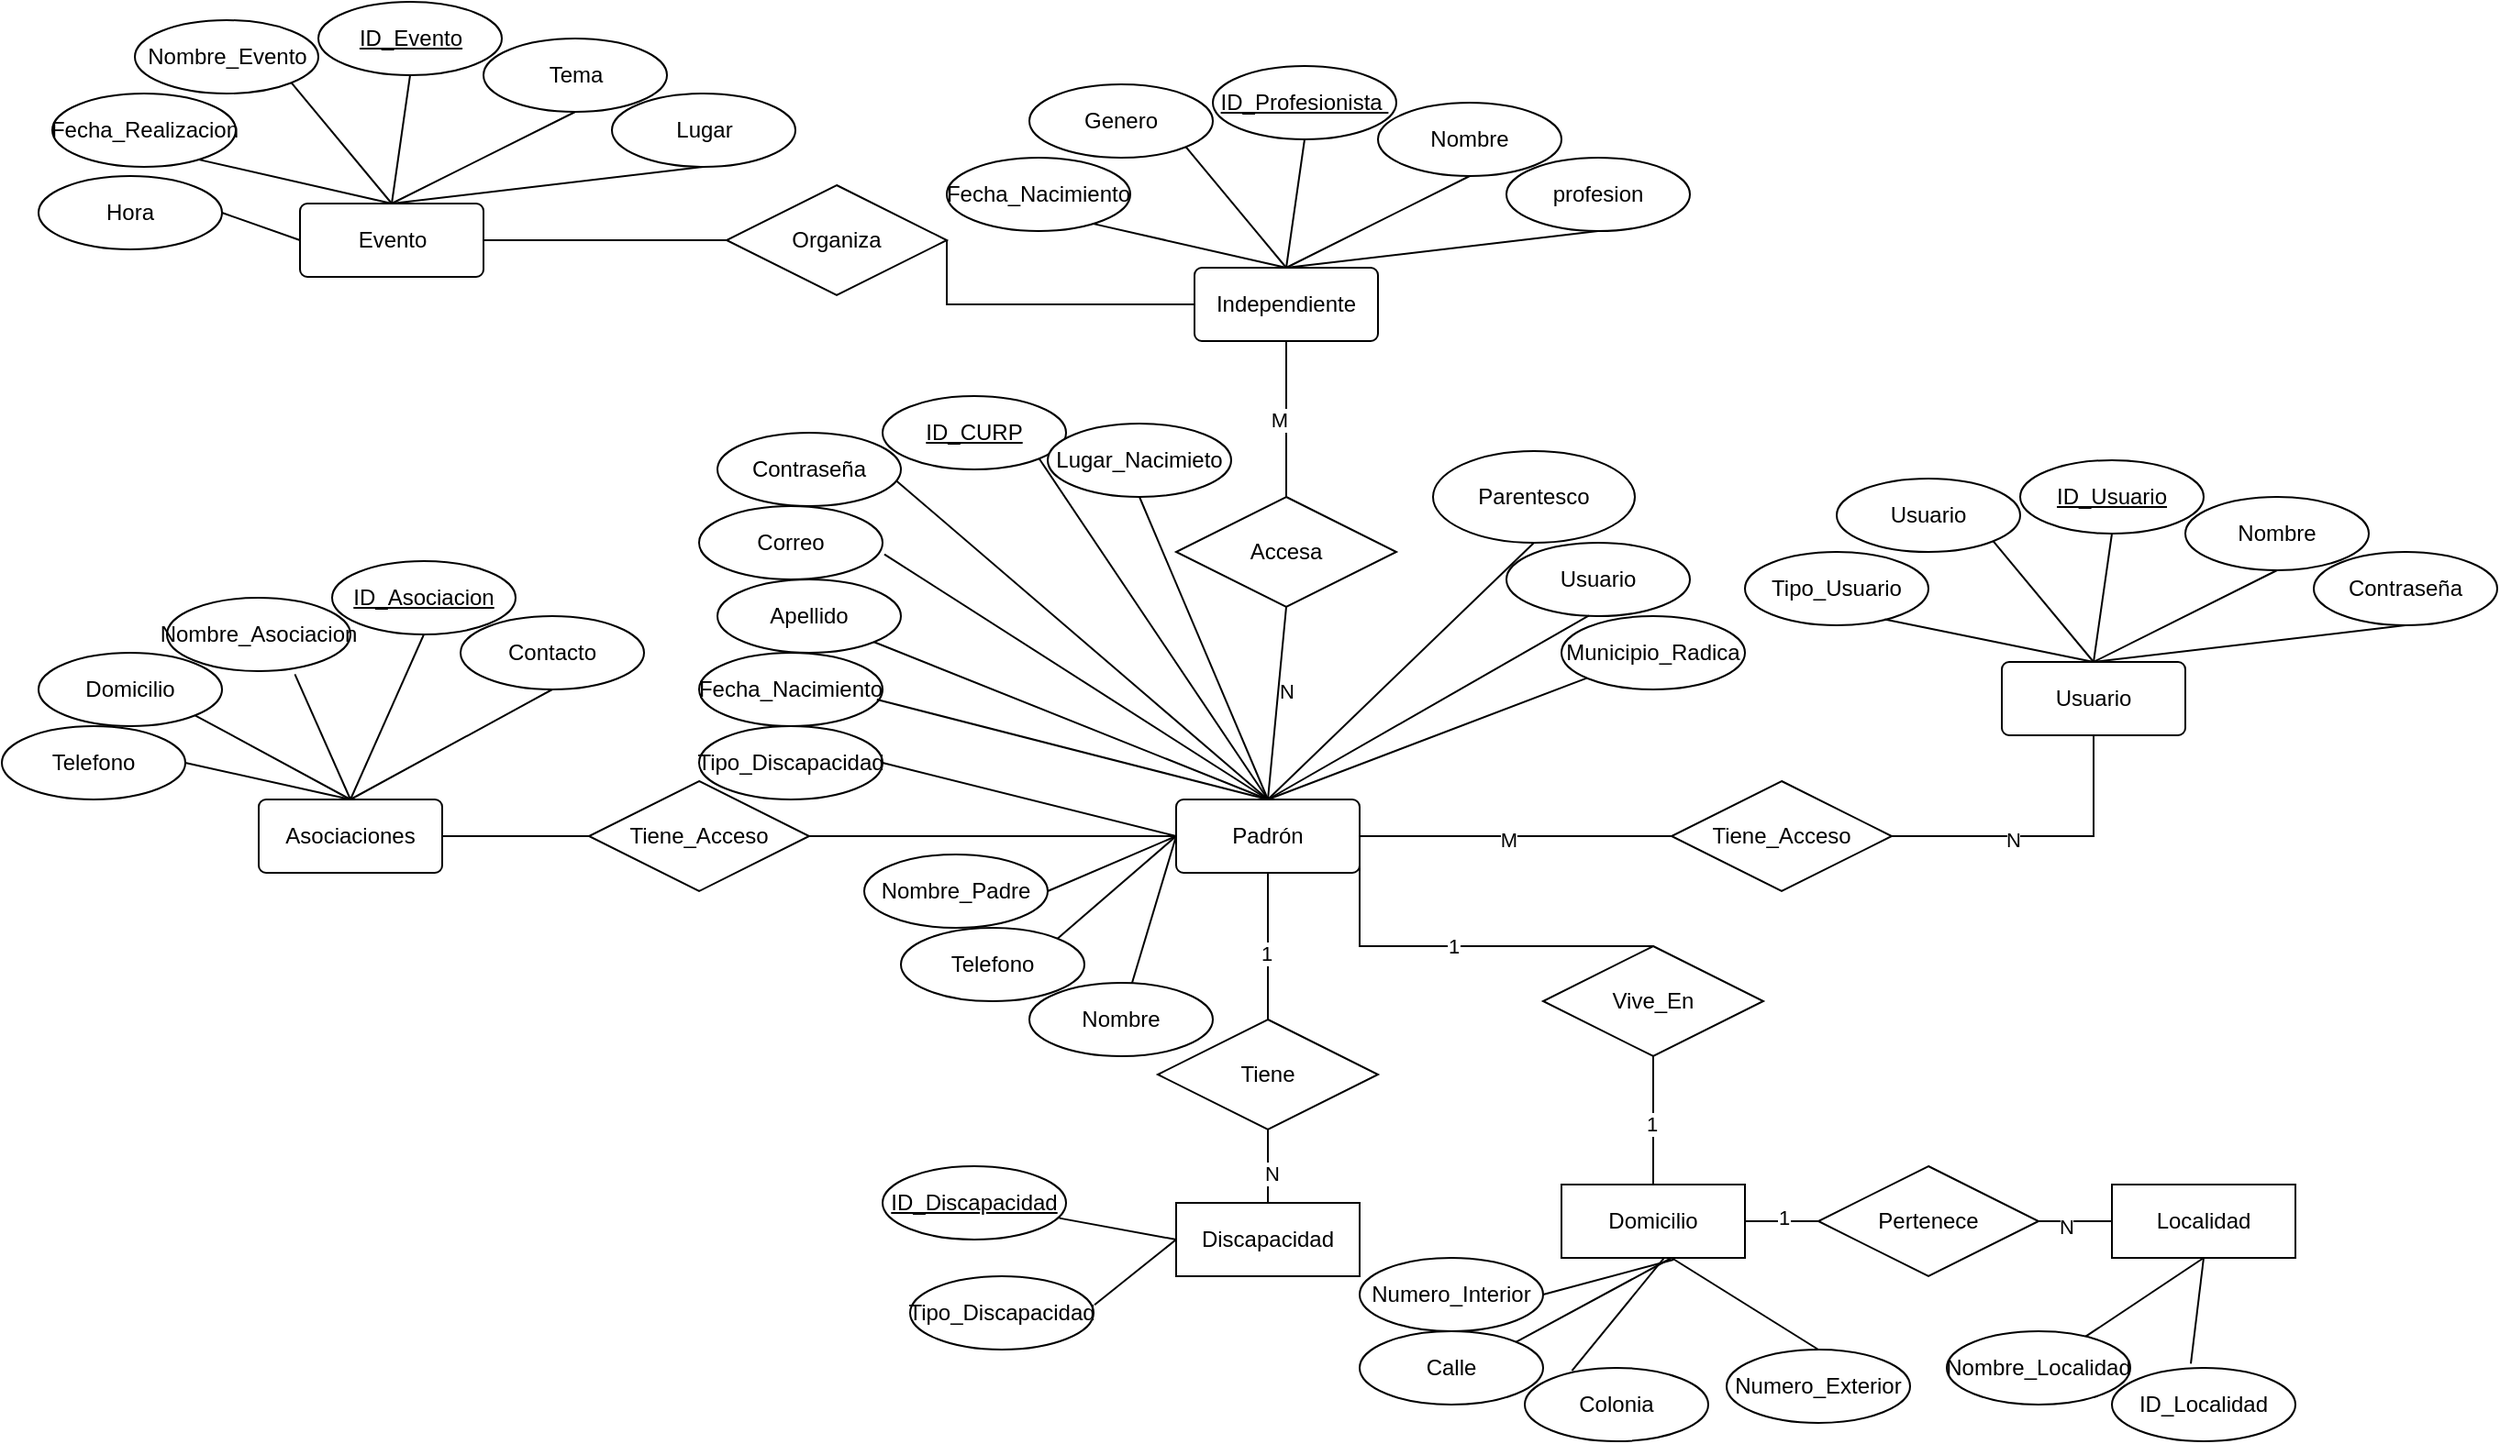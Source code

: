 <mxfile version="26.0.16">
  <diagram id="R2lEEEUBdFMjLlhIrx00" name="Page-1">
    <mxGraphModel dx="1371" dy="1622" grid="1" gridSize="10" guides="1" tooltips="1" connect="1" arrows="1" fold="1" page="1" pageScale="1" pageWidth="850" pageHeight="1100" math="0" shadow="0" extFonts="Permanent Marker^https://fonts.googleapis.com/css?family=Permanent+Marker">
      <root>
        <mxCell id="0" />
        <mxCell id="1" parent="0" />
        <mxCell id="b9QeyJM_cF_FELcdpsjT-1" value="Padrón" style="rounded=1;arcSize=10;whiteSpace=wrap;html=1;align=center;" parent="1" vertex="1">
          <mxGeometry x="360" y="250" width="100" height="40" as="geometry" />
        </mxCell>
        <mxCell id="b9QeyJM_cF_FELcdpsjT-3" value="ID_CURP" style="ellipse;whiteSpace=wrap;html=1;align=center;fontStyle=4;" parent="1" vertex="1">
          <mxGeometry x="200" y="30" width="100" height="40" as="geometry" />
        </mxCell>
        <mxCell id="b9QeyJM_cF_FELcdpsjT-4" value="Usuario" style="ellipse;whiteSpace=wrap;html=1;align=center;" parent="1" vertex="1">
          <mxGeometry x="540" y="110" width="100" height="40" as="geometry" />
        </mxCell>
        <mxCell id="b9QeyJM_cF_FELcdpsjT-5" value="Nombre" style="ellipse;whiteSpace=wrap;html=1;align=center;" parent="1" vertex="1">
          <mxGeometry x="280" y="350" width="100" height="40" as="geometry" />
        </mxCell>
        <mxCell id="b9QeyJM_cF_FELcdpsjT-6" value="Fecha_Nacimiento" style="ellipse;whiteSpace=wrap;html=1;align=center;" parent="1" vertex="1">
          <mxGeometry x="100" y="170" width="100" height="40" as="geometry" />
        </mxCell>
        <mxCell id="b9QeyJM_cF_FELcdpsjT-7" value="Apellido" style="ellipse;whiteSpace=wrap;html=1;align=center;" parent="1" vertex="1">
          <mxGeometry x="110" y="130" width="100" height="40" as="geometry" />
        </mxCell>
        <mxCell id="b9QeyJM_cF_FELcdpsjT-8" value="Contraseña" style="ellipse;whiteSpace=wrap;html=1;align=center;" parent="1" vertex="1">
          <mxGeometry x="110" y="50" width="100" height="40" as="geometry" />
        </mxCell>
        <mxCell id="b9QeyJM_cF_FELcdpsjT-9" value="Tipo_Discapacidad" style="ellipse;whiteSpace=wrap;html=1;align=center;" parent="1" vertex="1">
          <mxGeometry x="100" y="210" width="100" height="40" as="geometry" />
        </mxCell>
        <mxCell id="b9QeyJM_cF_FELcdpsjT-10" value="Parentesco" style="ellipse;whiteSpace=wrap;html=1;align=center;" parent="1" vertex="1">
          <mxGeometry x="500" y="60" width="110" height="50" as="geometry" />
        </mxCell>
        <mxCell id="b9QeyJM_cF_FELcdpsjT-11" value="Nombre_Padre" style="ellipse;whiteSpace=wrap;html=1;align=center;" parent="1" vertex="1">
          <mxGeometry x="190" y="280" width="100" height="40" as="geometry" />
        </mxCell>
        <mxCell id="b9QeyJM_cF_FELcdpsjT-12" value="Lugar_Nacimieto" style="ellipse;whiteSpace=wrap;html=1;align=center;" parent="1" vertex="1">
          <mxGeometry x="290" y="45" width="100" height="40" as="geometry" />
        </mxCell>
        <mxCell id="b9QeyJM_cF_FELcdpsjT-13" value="Municipio_Radica" style="ellipse;whiteSpace=wrap;html=1;align=center;" parent="1" vertex="1">
          <mxGeometry x="570" y="150" width="100" height="40" as="geometry" />
        </mxCell>
        <mxCell id="b9QeyJM_cF_FELcdpsjT-14" value="Telefono" style="ellipse;whiteSpace=wrap;html=1;align=center;" parent="1" vertex="1">
          <mxGeometry x="210" y="320" width="100" height="40" as="geometry" />
        </mxCell>
        <mxCell id="b9QeyJM_cF_FELcdpsjT-15" value="" style="endArrow=none;html=1;rounded=0;entryX=0;entryY=0.5;entryDx=0;entryDy=0;" parent="1" source="b9QeyJM_cF_FELcdpsjT-5" target="b9QeyJM_cF_FELcdpsjT-1" edge="1">
          <mxGeometry relative="1" as="geometry">
            <mxPoint x="460" y="330" as="sourcePoint" />
            <mxPoint x="620" y="330" as="targetPoint" />
          </mxGeometry>
        </mxCell>
        <mxCell id="b9QeyJM_cF_FELcdpsjT-18" value="" style="endArrow=none;html=1;rounded=0;" parent="1" target="b9QeyJM_cF_FELcdpsjT-13" edge="1">
          <mxGeometry relative="1" as="geometry">
            <mxPoint x="410" y="250" as="sourcePoint" />
            <mxPoint x="620" y="330" as="targetPoint" />
          </mxGeometry>
        </mxCell>
        <mxCell id="b9QeyJM_cF_FELcdpsjT-20" value="" style="endArrow=none;html=1;rounded=0;entryX=0.45;entryY=0.992;entryDx=0;entryDy=0;exitX=0.5;exitY=0;exitDx=0;exitDy=0;entryPerimeter=0;" parent="1" source="b9QeyJM_cF_FELcdpsjT-1" target="b9QeyJM_cF_FELcdpsjT-4" edge="1">
          <mxGeometry relative="1" as="geometry">
            <mxPoint x="410" y="263" as="sourcePoint" />
            <mxPoint x="520" y="130" as="targetPoint" />
          </mxGeometry>
        </mxCell>
        <mxCell id="b9QeyJM_cF_FELcdpsjT-21" value="" style="endArrow=none;html=1;rounded=0;entryX=0.5;entryY=1;entryDx=0;entryDy=0;" parent="1" target="b9QeyJM_cF_FELcdpsjT-10" edge="1">
          <mxGeometry relative="1" as="geometry">
            <mxPoint x="410" y="250" as="sourcePoint" />
            <mxPoint x="554" y="207" as="targetPoint" />
          </mxGeometry>
        </mxCell>
        <mxCell id="b9QeyJM_cF_FELcdpsjT-22" value="" style="endArrow=none;html=1;rounded=0;entryX=0.5;entryY=1;entryDx=0;entryDy=0;exitX=0.5;exitY=0;exitDx=0;exitDy=0;" parent="1" source="b9QeyJM_cF_FELcdpsjT-1" target="b9QeyJM_cF_FELcdpsjT-12" edge="1">
          <mxGeometry relative="1" as="geometry">
            <mxPoint x="470" y="280" as="sourcePoint" />
            <mxPoint x="564" y="217" as="targetPoint" />
          </mxGeometry>
        </mxCell>
        <mxCell id="b9QeyJM_cF_FELcdpsjT-23" value="" style="endArrow=none;html=1;rounded=0;entryX=1;entryY=1;entryDx=0;entryDy=0;exitX=0.5;exitY=0;exitDx=0;exitDy=0;" parent="1" source="b9QeyJM_cF_FELcdpsjT-1" target="b9QeyJM_cF_FELcdpsjT-3" edge="1">
          <mxGeometry relative="1" as="geometry">
            <mxPoint x="480" y="290" as="sourcePoint" />
            <mxPoint x="574" y="227" as="targetPoint" />
          </mxGeometry>
        </mxCell>
        <mxCell id="b9QeyJM_cF_FELcdpsjT-25" value="" style="endArrow=none;html=1;rounded=0;entryX=0.969;entryY=0.637;entryDx=0;entryDy=0;entryPerimeter=0;exitX=0.5;exitY=0;exitDx=0;exitDy=0;" parent="1" source="b9QeyJM_cF_FELcdpsjT-1" target="b9QeyJM_cF_FELcdpsjT-6" edge="1">
          <mxGeometry relative="1" as="geometry">
            <mxPoint x="490" y="300" as="sourcePoint" />
            <mxPoint x="584" y="237" as="targetPoint" />
          </mxGeometry>
        </mxCell>
        <mxCell id="b9QeyJM_cF_FELcdpsjT-26" value="" style="endArrow=none;html=1;rounded=0;entryX=1;entryY=1;entryDx=0;entryDy=0;" parent="1" target="b9QeyJM_cF_FELcdpsjT-7" edge="1">
          <mxGeometry relative="1" as="geometry">
            <mxPoint x="410" y="250" as="sourcePoint" />
            <mxPoint x="594" y="247" as="targetPoint" />
          </mxGeometry>
        </mxCell>
        <mxCell id="b9QeyJM_cF_FELcdpsjT-27" value="" style="endArrow=none;html=1;rounded=0;exitX=1;exitY=0.5;exitDx=0;exitDy=0;entryX=0;entryY=0.5;entryDx=0;entryDy=0;" parent="1" source="b9QeyJM_cF_FELcdpsjT-9" target="b9QeyJM_cF_FELcdpsjT-1" edge="1">
          <mxGeometry relative="1" as="geometry">
            <mxPoint x="510" y="320" as="sourcePoint" />
            <mxPoint x="604" y="257" as="targetPoint" />
          </mxGeometry>
        </mxCell>
        <mxCell id="b9QeyJM_cF_FELcdpsjT-28" value="" style="endArrow=none;html=1;rounded=0;exitX=1;exitY=0.5;exitDx=0;exitDy=0;" parent="1" source="b9QeyJM_cF_FELcdpsjT-11" edge="1">
          <mxGeometry relative="1" as="geometry">
            <mxPoint x="520" y="330" as="sourcePoint" />
            <mxPoint x="360" y="270" as="targetPoint" />
          </mxGeometry>
        </mxCell>
        <mxCell id="b9QeyJM_cF_FELcdpsjT-30" value="" style="endArrow=none;html=1;rounded=0;exitX=1;exitY=0;exitDx=0;exitDy=0;entryX=0;entryY=0.5;entryDx=0;entryDy=0;" parent="1" source="b9QeyJM_cF_FELcdpsjT-14" target="b9QeyJM_cF_FELcdpsjT-1" edge="1">
          <mxGeometry relative="1" as="geometry">
            <mxPoint x="530" y="340" as="sourcePoint" />
            <mxPoint x="624" y="277" as="targetPoint" />
          </mxGeometry>
        </mxCell>
        <mxCell id="b9QeyJM_cF_FELcdpsjT-31" value="Discapacidad" style="whiteSpace=wrap;html=1;align=center;" parent="1" vertex="1">
          <mxGeometry x="360" y="470" width="100" height="40" as="geometry" />
        </mxCell>
        <mxCell id="b9QeyJM_cF_FELcdpsjT-33" value="" style="endArrow=none;html=1;rounded=0;exitX=0;exitY=0.5;exitDx=0;exitDy=0;entryX=0.963;entryY=0.708;entryDx=0;entryDy=0;entryPerimeter=0;" parent="1" source="b9QeyJM_cF_FELcdpsjT-31" target="b9QeyJM_cF_FELcdpsjT-69" edge="1">
          <mxGeometry relative="1" as="geometry">
            <mxPoint x="347" y="350" as="sourcePoint" />
            <mxPoint x="300" y="480" as="targetPoint" />
          </mxGeometry>
        </mxCell>
        <mxCell id="b9QeyJM_cF_FELcdpsjT-35" value="Tipo_Discapacidad" style="ellipse;whiteSpace=wrap;html=1;align=center;" parent="1" vertex="1">
          <mxGeometry x="215" y="510" width="100" height="40" as="geometry" />
        </mxCell>
        <mxCell id="b9QeyJM_cF_FELcdpsjT-38" value="" style="endArrow=none;html=1;rounded=0;entryX=1.005;entryY=0.39;entryDx=0;entryDy=0;exitX=0;exitY=0.5;exitDx=0;exitDy=0;entryPerimeter=0;" parent="1" source="b9QeyJM_cF_FELcdpsjT-31" target="b9QeyJM_cF_FELcdpsjT-35" edge="1">
          <mxGeometry relative="1" as="geometry">
            <mxPoint x="370" y="490" as="sourcePoint" />
            <mxPoint x="325" y="464" as="targetPoint" />
          </mxGeometry>
        </mxCell>
        <mxCell id="b9QeyJM_cF_FELcdpsjT-39" value="Tiene" style="shape=rhombus;perimeter=rhombusPerimeter;whiteSpace=wrap;html=1;align=center;" parent="1" vertex="1">
          <mxGeometry x="350" y="370" width="120" height="60" as="geometry" />
        </mxCell>
        <mxCell id="b9QeyJM_cF_FELcdpsjT-40" value="" style="endArrow=none;html=1;rounded=0;entryX=0.5;entryY=1;entryDx=0;entryDy=0;exitX=0.5;exitY=0;exitDx=0;exitDy=0;" parent="1" source="b9QeyJM_cF_FELcdpsjT-39" target="b9QeyJM_cF_FELcdpsjT-1" edge="1">
          <mxGeometry relative="1" as="geometry">
            <mxPoint x="420" y="430" as="sourcePoint" />
            <mxPoint x="580" y="430" as="targetPoint" />
          </mxGeometry>
        </mxCell>
        <mxCell id="vlWLqdfvvmI38JezlnJS-109" value="1" style="edgeLabel;html=1;align=center;verticalAlign=middle;resizable=0;points=[];" vertex="1" connectable="0" parent="b9QeyJM_cF_FELcdpsjT-40">
          <mxGeometry x="-0.1" y="1" relative="1" as="geometry">
            <mxPoint as="offset" />
          </mxGeometry>
        </mxCell>
        <mxCell id="b9QeyJM_cF_FELcdpsjT-41" value="" style="endArrow=none;html=1;rounded=0;entryX=0.5;entryY=1;entryDx=0;entryDy=0;exitX=0.5;exitY=0;exitDx=0;exitDy=0;" parent="1" source="b9QeyJM_cF_FELcdpsjT-31" target="b9QeyJM_cF_FELcdpsjT-39" edge="1">
          <mxGeometry relative="1" as="geometry">
            <mxPoint x="380" y="500" as="sourcePoint" />
            <mxPoint x="335" y="474" as="targetPoint" />
          </mxGeometry>
        </mxCell>
        <mxCell id="vlWLqdfvvmI38JezlnJS-108" value="N" style="edgeLabel;html=1;align=center;verticalAlign=middle;resizable=0;points=[];" vertex="1" connectable="0" parent="b9QeyJM_cF_FELcdpsjT-41">
          <mxGeometry x="-0.2" y="-2" relative="1" as="geometry">
            <mxPoint as="offset" />
          </mxGeometry>
        </mxCell>
        <mxCell id="b9QeyJM_cF_FELcdpsjT-42" value="Domicilio" style="whiteSpace=wrap;html=1;align=center;" parent="1" vertex="1">
          <mxGeometry x="570" y="460" width="100" height="40" as="geometry" />
        </mxCell>
        <mxCell id="b9QeyJM_cF_FELcdpsjT-45" value="Calle" style="ellipse;whiteSpace=wrap;html=1;align=center;" parent="1" vertex="1">
          <mxGeometry x="460" y="540" width="100" height="40" as="geometry" />
        </mxCell>
        <mxCell id="b9QeyJM_cF_FELcdpsjT-46" value="Numero_Interior" style="ellipse;whiteSpace=wrap;html=1;align=center;" parent="1" vertex="1">
          <mxGeometry x="460" y="500" width="100" height="40" as="geometry" />
        </mxCell>
        <mxCell id="b9QeyJM_cF_FELcdpsjT-49" value="Numero_Exterior" style="ellipse;whiteSpace=wrap;html=1;align=center;" parent="1" vertex="1">
          <mxGeometry x="660" y="550" width="100" height="40" as="geometry" />
        </mxCell>
        <mxCell id="b9QeyJM_cF_FELcdpsjT-50" value="Colonia" style="ellipse;whiteSpace=wrap;html=1;align=center;" parent="1" vertex="1">
          <mxGeometry x="550" y="560" width="100" height="40" as="geometry" />
        </mxCell>
        <mxCell id="b9QeyJM_cF_FELcdpsjT-51" value="" style="endArrow=none;html=1;rounded=0;exitX=1;exitY=0;exitDx=0;exitDy=0;entryX=0.6;entryY=1;entryDx=0;entryDy=0;entryPerimeter=0;" parent="1" source="b9QeyJM_cF_FELcdpsjT-45" target="b9QeyJM_cF_FELcdpsjT-42" edge="1">
          <mxGeometry relative="1" as="geometry">
            <mxPoint x="530" y="520" as="sourcePoint" />
            <mxPoint x="620" y="510" as="targetPoint" />
          </mxGeometry>
        </mxCell>
        <mxCell id="b9QeyJM_cF_FELcdpsjT-57" value="" style="endArrow=none;html=1;rounded=0;exitX=0.257;exitY=0.039;exitDx=0;exitDy=0;exitPerimeter=0;entryX=0.56;entryY=0.999;entryDx=0;entryDy=0;entryPerimeter=0;" parent="1" source="b9QeyJM_cF_FELcdpsjT-50" target="b9QeyJM_cF_FELcdpsjT-42" edge="1">
          <mxGeometry relative="1" as="geometry">
            <mxPoint x="720" y="560" as="sourcePoint" />
            <mxPoint x="624" y="499" as="targetPoint" />
          </mxGeometry>
        </mxCell>
        <mxCell id="b9QeyJM_cF_FELcdpsjT-58" value="" style="endArrow=none;html=1;rounded=0;exitX=0.5;exitY=0;exitDx=0;exitDy=0;" parent="1" source="b9QeyJM_cF_FELcdpsjT-49" edge="1">
          <mxGeometry relative="1" as="geometry">
            <mxPoint x="565" y="566" as="sourcePoint" />
            <mxPoint x="630" y="500" as="targetPoint" />
          </mxGeometry>
        </mxCell>
        <mxCell id="b9QeyJM_cF_FELcdpsjT-59" value="" style="endArrow=none;html=1;rounded=0;exitX=1;exitY=0.5;exitDx=0;exitDy=0;entryX=0.61;entryY=1.025;entryDx=0;entryDy=0;entryPerimeter=0;" parent="1" source="b9QeyJM_cF_FELcdpsjT-46" target="b9QeyJM_cF_FELcdpsjT-42" edge="1">
          <mxGeometry relative="1" as="geometry">
            <mxPoint x="575" y="576" as="sourcePoint" />
            <mxPoint x="620" y="510" as="targetPoint" />
            <Array as="points" />
          </mxGeometry>
        </mxCell>
        <mxCell id="b9QeyJM_cF_FELcdpsjT-60" value="Vive_En" style="shape=rhombus;perimeter=rhombusPerimeter;whiteSpace=wrap;html=1;align=center;" parent="1" vertex="1">
          <mxGeometry x="560" y="330" width="120" height="60" as="geometry" />
        </mxCell>
        <mxCell id="b9QeyJM_cF_FELcdpsjT-61" value="" style="endArrow=none;html=1;rounded=0;entryX=0.5;entryY=1;entryDx=0;entryDy=0;exitX=0.5;exitY=0;exitDx=0;exitDy=0;" parent="1" source="b9QeyJM_cF_FELcdpsjT-42" target="b9QeyJM_cF_FELcdpsjT-60" edge="1">
          <mxGeometry relative="1" as="geometry">
            <mxPoint x="380" y="410" as="sourcePoint" />
            <mxPoint x="540" y="410" as="targetPoint" />
          </mxGeometry>
        </mxCell>
        <mxCell id="vlWLqdfvvmI38JezlnJS-111" value="1" style="edgeLabel;html=1;align=center;verticalAlign=middle;resizable=0;points=[];" vertex="1" connectable="0" parent="b9QeyJM_cF_FELcdpsjT-61">
          <mxGeometry x="-0.057" y="1" relative="1" as="geometry">
            <mxPoint as="offset" />
          </mxGeometry>
        </mxCell>
        <mxCell id="b9QeyJM_cF_FELcdpsjT-63" value="" style="endArrow=none;html=1;rounded=0;entryX=0.5;entryY=0;entryDx=0;entryDy=0;exitX=1;exitY=0.5;exitDx=0;exitDy=0;" parent="1" source="b9QeyJM_cF_FELcdpsjT-1" target="b9QeyJM_cF_FELcdpsjT-60" edge="1">
          <mxGeometry relative="1" as="geometry">
            <mxPoint x="610" y="260" as="sourcePoint" />
            <mxPoint x="630" y="400" as="targetPoint" />
            <Array as="points">
              <mxPoint x="460" y="330" />
            </Array>
          </mxGeometry>
        </mxCell>
        <mxCell id="vlWLqdfvvmI38JezlnJS-116" value="1" style="edgeLabel;html=1;align=center;verticalAlign=middle;resizable=0;points=[];" vertex="1" connectable="0" parent="b9QeyJM_cF_FELcdpsjT-63">
          <mxGeometry x="0.004" relative="1" as="geometry">
            <mxPoint as="offset" />
          </mxGeometry>
        </mxCell>
        <mxCell id="b9QeyJM_cF_FELcdpsjT-64" value="Localidad" style="whiteSpace=wrap;html=1;align=center;" parent="1" vertex="1">
          <mxGeometry x="870" y="460" width="100" height="40" as="geometry" />
        </mxCell>
        <mxCell id="b9QeyJM_cF_FELcdpsjT-65" value="Pertenece" style="shape=rhombus;perimeter=rhombusPerimeter;whiteSpace=wrap;html=1;align=center;" parent="1" vertex="1">
          <mxGeometry x="710" y="450" width="120" height="60" as="geometry" />
        </mxCell>
        <mxCell id="b9QeyJM_cF_FELcdpsjT-66" value="" style="endArrow=none;html=1;rounded=0;entryX=0;entryY=0.5;entryDx=0;entryDy=0;" parent="1" source="b9QeyJM_cF_FELcdpsjT-42" target="b9QeyJM_cF_FELcdpsjT-65" edge="1">
          <mxGeometry relative="1" as="geometry">
            <mxPoint x="670" y="480" as="sourcePoint" />
            <mxPoint x="830" y="480" as="targetPoint" />
          </mxGeometry>
        </mxCell>
        <mxCell id="vlWLqdfvvmI38JezlnJS-113" value="1" style="edgeLabel;html=1;align=center;verticalAlign=middle;resizable=0;points=[];" vertex="1" connectable="0" parent="b9QeyJM_cF_FELcdpsjT-66">
          <mxGeometry x="0.02" y="2" relative="1" as="geometry">
            <mxPoint as="offset" />
          </mxGeometry>
        </mxCell>
        <mxCell id="b9QeyJM_cF_FELcdpsjT-67" value="" style="endArrow=none;html=1;rounded=0;entryX=0;entryY=0.5;entryDx=0;entryDy=0;" parent="1" target="b9QeyJM_cF_FELcdpsjT-64" edge="1">
          <mxGeometry relative="1" as="geometry">
            <mxPoint x="830" y="480" as="sourcePoint" />
            <mxPoint x="860" y="480" as="targetPoint" />
          </mxGeometry>
        </mxCell>
        <mxCell id="vlWLqdfvvmI38JezlnJS-114" value="N" style="edgeLabel;html=1;align=center;verticalAlign=middle;resizable=0;points=[];" vertex="1" connectable="0" parent="b9QeyJM_cF_FELcdpsjT-67">
          <mxGeometry x="-0.28" y="-3" relative="1" as="geometry">
            <mxPoint as="offset" />
          </mxGeometry>
        </mxCell>
        <mxCell id="b9QeyJM_cF_FELcdpsjT-68" value="ID_Localidad" style="ellipse;whiteSpace=wrap;html=1;align=center;" parent="1" vertex="1">
          <mxGeometry x="870" y="560" width="100" height="40" as="geometry" />
        </mxCell>
        <mxCell id="b9QeyJM_cF_FELcdpsjT-69" value="ID_Discapacidad" style="ellipse;whiteSpace=wrap;html=1;align=center;fontStyle=4;" parent="1" vertex="1">
          <mxGeometry x="200" y="450" width="100" height="40" as="geometry" />
        </mxCell>
        <mxCell id="b9QeyJM_cF_FELcdpsjT-71" value="" style="endArrow=none;html=1;rounded=0;entryX=0.43;entryY=-0.058;entryDx=0;entryDy=0;entryPerimeter=0;exitX=0.5;exitY=1;exitDx=0;exitDy=0;" parent="1" source="b9QeyJM_cF_FELcdpsjT-64" target="b9QeyJM_cF_FELcdpsjT-68" edge="1">
          <mxGeometry relative="1" as="geometry">
            <mxPoint x="900" y="500" as="sourcePoint" />
            <mxPoint x="1060" y="500" as="targetPoint" />
          </mxGeometry>
        </mxCell>
        <mxCell id="b9QeyJM_cF_FELcdpsjT-72" value="Nombre_Localidad" style="ellipse;whiteSpace=wrap;html=1;align=center;" parent="1" vertex="1">
          <mxGeometry x="780" y="540" width="100" height="40" as="geometry" />
        </mxCell>
        <mxCell id="b9QeyJM_cF_FELcdpsjT-73" value="" style="endArrow=none;html=1;rounded=0;entryX=0.5;entryY=1;entryDx=0;entryDy=0;" parent="1" source="b9QeyJM_cF_FELcdpsjT-72" target="b9QeyJM_cF_FELcdpsjT-64" edge="1">
          <mxGeometry relative="1" as="geometry">
            <mxPoint x="720" y="620" as="sourcePoint" />
            <mxPoint x="880" y="620" as="targetPoint" />
          </mxGeometry>
        </mxCell>
        <mxCell id="vlWLqdfvvmI38JezlnJS-1" value="Usuario" style="rounded=1;arcSize=10;whiteSpace=wrap;html=1;align=center;" vertex="1" parent="1">
          <mxGeometry x="810" y="175" width="100" height="40" as="geometry" />
        </mxCell>
        <mxCell id="vlWLqdfvvmI38JezlnJS-2" value="ID_Usuario" style="ellipse;whiteSpace=wrap;html=1;align=center;fontStyle=4;" vertex="1" parent="1">
          <mxGeometry x="820" y="65" width="100" height="40" as="geometry" />
        </mxCell>
        <mxCell id="vlWLqdfvvmI38JezlnJS-4" value="Nombre" style="ellipse;whiteSpace=wrap;html=1;align=center;" vertex="1" parent="1">
          <mxGeometry x="910" y="85" width="100" height="40" as="geometry" />
        </mxCell>
        <mxCell id="vlWLqdfvvmI38JezlnJS-5" value="Tipo_Usuario" style="ellipse;whiteSpace=wrap;html=1;align=center;" vertex="1" parent="1">
          <mxGeometry x="670" y="115" width="100" height="40" as="geometry" />
        </mxCell>
        <mxCell id="vlWLqdfvvmI38JezlnJS-6" value="Usuario" style="ellipse;whiteSpace=wrap;html=1;align=center;" vertex="1" parent="1">
          <mxGeometry x="720" y="75" width="100" height="40" as="geometry" />
        </mxCell>
        <mxCell id="vlWLqdfvvmI38JezlnJS-7" value="Contraseña" style="ellipse;whiteSpace=wrap;html=1;align=center;" vertex="1" parent="1">
          <mxGeometry x="980" y="115" width="100" height="40" as="geometry" />
        </mxCell>
        <mxCell id="vlWLqdfvvmI38JezlnJS-9" value="" style="endArrow=none;html=1;rounded=0;entryX=0.5;entryY=0;entryDx=0;entryDy=0;exitX=0.761;exitY=0.92;exitDx=0;exitDy=0;exitPerimeter=0;" edge="1" parent="1" source="vlWLqdfvvmI38JezlnJS-5" target="vlWLqdfvvmI38JezlnJS-1">
          <mxGeometry relative="1" as="geometry">
            <mxPoint x="770" y="155" as="sourcePoint" />
            <mxPoint x="930" y="155" as="targetPoint" />
          </mxGeometry>
        </mxCell>
        <mxCell id="vlWLqdfvvmI38JezlnJS-11" value="" style="endArrow=none;html=1;rounded=0;exitX=1;exitY=1;exitDx=0;exitDy=0;entryX=0.5;entryY=0;entryDx=0;entryDy=0;" edge="1" parent="1" source="vlWLqdfvvmI38JezlnJS-6" target="vlWLqdfvvmI38JezlnJS-1">
          <mxGeometry relative="1" as="geometry">
            <mxPoint x="786" y="162" as="sourcePoint" />
            <mxPoint x="860" y="195" as="targetPoint" />
          </mxGeometry>
        </mxCell>
        <mxCell id="vlWLqdfvvmI38JezlnJS-13" value="" style="endArrow=none;html=1;rounded=0;entryX=0.5;entryY=0;entryDx=0;entryDy=0;exitX=0.5;exitY=1;exitDx=0;exitDy=0;" edge="1" parent="1" source="vlWLqdfvvmI38JezlnJS-2" target="vlWLqdfvvmI38JezlnJS-1">
          <mxGeometry relative="1" as="geometry">
            <mxPoint x="796" y="172" as="sourcePoint" />
            <mxPoint x="880" y="215" as="targetPoint" />
          </mxGeometry>
        </mxCell>
        <mxCell id="vlWLqdfvvmI38JezlnJS-15" value="" style="endArrow=none;html=1;rounded=0;entryX=0.5;entryY=0;entryDx=0;entryDy=0;exitX=0.5;exitY=1;exitDx=0;exitDy=0;" edge="1" parent="1" source="vlWLqdfvvmI38JezlnJS-4" target="vlWLqdfvvmI38JezlnJS-1">
          <mxGeometry relative="1" as="geometry">
            <mxPoint x="880" y="115" as="sourcePoint" />
            <mxPoint x="870" y="205" as="targetPoint" />
          </mxGeometry>
        </mxCell>
        <mxCell id="vlWLqdfvvmI38JezlnJS-16" value="" style="endArrow=none;html=1;rounded=0;entryX=0.5;entryY=0;entryDx=0;entryDy=0;exitX=0.5;exitY=1;exitDx=0;exitDy=0;" edge="1" parent="1" source="vlWLqdfvvmI38JezlnJS-7" target="vlWLqdfvvmI38JezlnJS-1">
          <mxGeometry relative="1" as="geometry">
            <mxPoint x="890" y="125" as="sourcePoint" />
            <mxPoint x="880" y="215" as="targetPoint" />
          </mxGeometry>
        </mxCell>
        <mxCell id="vlWLqdfvvmI38JezlnJS-22" value="Asociaciones" style="rounded=1;arcSize=10;whiteSpace=wrap;html=1;align=center;" vertex="1" parent="1">
          <mxGeometry x="-140" y="250" width="100" height="40" as="geometry" />
        </mxCell>
        <mxCell id="vlWLqdfvvmI38JezlnJS-23" value="Nombre_Asociacion" style="ellipse;whiteSpace=wrap;html=1;align=center;fontStyle=0" vertex="1" parent="1">
          <mxGeometry x="-190" y="140" width="100" height="40" as="geometry" />
        </mxCell>
        <mxCell id="vlWLqdfvvmI38JezlnJS-24" value="ID_Asociacion" style="ellipse;whiteSpace=wrap;html=1;align=center;fontStyle=4;" vertex="1" parent="1">
          <mxGeometry x="-100" y="120" width="100" height="40" as="geometry" />
        </mxCell>
        <mxCell id="vlWLqdfvvmI38JezlnJS-25" value="Domicilio" style="ellipse;whiteSpace=wrap;html=1;align=center;fontStyle=0" vertex="1" parent="1">
          <mxGeometry x="-260" y="170" width="100" height="40" as="geometry" />
        </mxCell>
        <mxCell id="vlWLqdfvvmI38JezlnJS-26" value="Telefono" style="ellipse;whiteSpace=wrap;html=1;align=center;fontStyle=0" vertex="1" parent="1">
          <mxGeometry x="-280" y="210" width="100" height="40" as="geometry" />
        </mxCell>
        <mxCell id="vlWLqdfvvmI38JezlnJS-27" value="Contacto" style="ellipse;whiteSpace=wrap;html=1;align=center;fontStyle=0" vertex="1" parent="1">
          <mxGeometry x="-30" y="150" width="100" height="40" as="geometry" />
        </mxCell>
        <mxCell id="vlWLqdfvvmI38JezlnJS-29" value="" style="endArrow=none;html=1;rounded=0;entryX=0.5;entryY=0;entryDx=0;entryDy=0;exitX=1;exitY=0.5;exitDx=0;exitDy=0;" edge="1" parent="1" source="vlWLqdfvvmI38JezlnJS-26" target="vlWLqdfvvmI38JezlnJS-22">
          <mxGeometry relative="1" as="geometry">
            <mxPoint x="-190" y="240" as="sourcePoint" />
            <mxPoint x="-30" y="240" as="targetPoint" />
          </mxGeometry>
        </mxCell>
        <mxCell id="vlWLqdfvvmI38JezlnJS-30" value="" style="endArrow=none;html=1;rounded=0;entryX=0.5;entryY=0;entryDx=0;entryDy=0;exitX=1;exitY=1;exitDx=0;exitDy=0;" edge="1" parent="1" source="vlWLqdfvvmI38JezlnJS-25" target="vlWLqdfvvmI38JezlnJS-22">
          <mxGeometry relative="1" as="geometry">
            <mxPoint x="-170" y="240" as="sourcePoint" />
            <mxPoint x="-100" y="260" as="targetPoint" />
          </mxGeometry>
        </mxCell>
        <mxCell id="vlWLqdfvvmI38JezlnJS-31" value="" style="endArrow=none;html=1;rounded=0;entryX=0.5;entryY=0;entryDx=0;entryDy=0;exitX=0.697;exitY=1.042;exitDx=0;exitDy=0;exitPerimeter=0;" edge="1" parent="1" source="vlWLqdfvvmI38JezlnJS-23" target="vlWLqdfvvmI38JezlnJS-22">
          <mxGeometry relative="1" as="geometry">
            <mxPoint x="-160" y="250" as="sourcePoint" />
            <mxPoint x="-90" y="270" as="targetPoint" />
          </mxGeometry>
        </mxCell>
        <mxCell id="vlWLqdfvvmI38JezlnJS-32" value="" style="endArrow=none;html=1;rounded=0;entryX=0.5;entryY=0;entryDx=0;entryDy=0;exitX=0.5;exitY=1;exitDx=0;exitDy=0;" edge="1" parent="1" source="vlWLqdfvvmI38JezlnJS-24" target="vlWLqdfvvmI38JezlnJS-22">
          <mxGeometry relative="1" as="geometry">
            <mxPoint x="-150" y="260" as="sourcePoint" />
            <mxPoint x="-80" y="280" as="targetPoint" />
          </mxGeometry>
        </mxCell>
        <mxCell id="vlWLqdfvvmI38JezlnJS-33" value="" style="endArrow=none;html=1;rounded=0;entryX=0.5;entryY=0;entryDx=0;entryDy=0;exitX=0.5;exitY=1;exitDx=0;exitDy=0;" edge="1" parent="1" source="vlWLqdfvvmI38JezlnJS-27" target="vlWLqdfvvmI38JezlnJS-22">
          <mxGeometry relative="1" as="geometry">
            <mxPoint x="-140" y="270" as="sourcePoint" />
            <mxPoint x="-70" y="290" as="targetPoint" />
          </mxGeometry>
        </mxCell>
        <mxCell id="vlWLqdfvvmI38JezlnJS-35" value="Tiene_Acceso" style="shape=rhombus;perimeter=rhombusPerimeter;whiteSpace=wrap;html=1;align=center;" vertex="1" parent="1">
          <mxGeometry x="40" y="240" width="120" height="60" as="geometry" />
        </mxCell>
        <mxCell id="vlWLqdfvvmI38JezlnJS-38" value="" style="endArrow=none;html=1;rounded=0;entryX=1;entryY=0.5;entryDx=0;entryDy=0;" edge="1" parent="1" source="vlWLqdfvvmI38JezlnJS-35" target="vlWLqdfvvmI38JezlnJS-22">
          <mxGeometry relative="1" as="geometry">
            <mxPoint x="30" y="200" as="sourcePoint" />
            <mxPoint x="-80" y="260" as="targetPoint" />
          </mxGeometry>
        </mxCell>
        <mxCell id="vlWLqdfvvmI38JezlnJS-39" value="" style="endArrow=none;html=1;rounded=0;entryX=1;entryY=0.5;entryDx=0;entryDy=0;exitX=0;exitY=0.5;exitDx=0;exitDy=0;" edge="1" parent="1" source="b9QeyJM_cF_FELcdpsjT-1" target="vlWLqdfvvmI38JezlnJS-35">
          <mxGeometry relative="1" as="geometry">
            <mxPoint x="40" y="210" as="sourcePoint" />
            <mxPoint x="-70" y="270" as="targetPoint" />
          </mxGeometry>
        </mxCell>
        <mxCell id="vlWLqdfvvmI38JezlnJS-40" value="Tiene_Acceso" style="shape=rhombus;perimeter=rhombusPerimeter;whiteSpace=wrap;html=1;align=center;" vertex="1" parent="1">
          <mxGeometry x="630" y="240" width="120" height="60" as="geometry" />
        </mxCell>
        <mxCell id="vlWLqdfvvmI38JezlnJS-41" value="" style="endArrow=none;html=1;rounded=0;entryX=0.5;entryY=1;entryDx=0;entryDy=0;exitX=1;exitY=0.5;exitDx=0;exitDy=0;" edge="1" parent="1" source="vlWLqdfvvmI38JezlnJS-40" target="vlWLqdfvvmI38JezlnJS-1">
          <mxGeometry relative="1" as="geometry">
            <mxPoint x="470" y="280" as="sourcePoint" />
            <mxPoint x="630" y="340" as="targetPoint" />
            <Array as="points">
              <mxPoint x="860" y="270" />
            </Array>
          </mxGeometry>
        </mxCell>
        <mxCell id="vlWLqdfvvmI38JezlnJS-115" value="N" style="edgeLabel;html=1;align=center;verticalAlign=middle;resizable=0;points=[];" vertex="1" connectable="0" parent="vlWLqdfvvmI38JezlnJS-41">
          <mxGeometry x="-0.205" y="-2" relative="1" as="geometry">
            <mxPoint as="offset" />
          </mxGeometry>
        </mxCell>
        <mxCell id="vlWLqdfvvmI38JezlnJS-46" value="" style="endArrow=none;html=1;rounded=0;entryX=0;entryY=0.5;entryDx=0;entryDy=0;exitX=1;exitY=0.5;exitDx=0;exitDy=0;" edge="1" parent="1" source="b9QeyJM_cF_FELcdpsjT-1" target="vlWLqdfvvmI38JezlnJS-40">
          <mxGeometry relative="1" as="geometry">
            <mxPoint x="420" y="260" as="sourcePoint" />
            <mxPoint x="594" y="194" as="targetPoint" />
          </mxGeometry>
        </mxCell>
        <mxCell id="vlWLqdfvvmI38JezlnJS-112" value="M" style="edgeLabel;html=1;align=center;verticalAlign=middle;resizable=0;points=[];" vertex="1" connectable="0" parent="vlWLqdfvvmI38JezlnJS-46">
          <mxGeometry x="-0.054" y="-2" relative="1" as="geometry">
            <mxPoint as="offset" />
          </mxGeometry>
        </mxCell>
        <mxCell id="vlWLqdfvvmI38JezlnJS-58" value="Independiente" style="rounded=1;arcSize=10;whiteSpace=wrap;html=1;align=center;" vertex="1" parent="1">
          <mxGeometry x="370" y="-40" width="100" height="40" as="geometry" />
        </mxCell>
        <mxCell id="vlWLqdfvvmI38JezlnJS-59" value="&lt;span style=&quot;text-align: left;&quot;&gt;ID_Profesionista&amp;nbsp;&lt;/span&gt;" style="ellipse;whiteSpace=wrap;html=1;align=center;fontStyle=4;" vertex="1" parent="1">
          <mxGeometry x="380" y="-150" width="100" height="40" as="geometry" />
        </mxCell>
        <mxCell id="vlWLqdfvvmI38JezlnJS-60" value="Nombre" style="ellipse;whiteSpace=wrap;html=1;align=center;" vertex="1" parent="1">
          <mxGeometry x="470" y="-130" width="100" height="40" as="geometry" />
        </mxCell>
        <mxCell id="vlWLqdfvvmI38JezlnJS-61" value="Genero" style="ellipse;whiteSpace=wrap;html=1;align=center;" vertex="1" parent="1">
          <mxGeometry x="280" y="-140" width="100" height="40" as="geometry" />
        </mxCell>
        <mxCell id="vlWLqdfvvmI38JezlnJS-62" value="profesion" style="ellipse;whiteSpace=wrap;html=1;align=center;" vertex="1" parent="1">
          <mxGeometry x="540" y="-100" width="100" height="40" as="geometry" />
        </mxCell>
        <mxCell id="vlWLqdfvvmI38JezlnJS-63" value="" style="endArrow=none;html=1;rounded=0;entryX=0.5;entryY=0;entryDx=0;entryDy=0;exitX=0.783;exitY=0.892;exitDx=0;exitDy=0;exitPerimeter=0;" edge="1" parent="1" target="vlWLqdfvvmI38JezlnJS-58" source="vlWLqdfvvmI38JezlnJS-69">
          <mxGeometry relative="1" as="geometry">
            <mxPoint x="306" y="-63" as="sourcePoint" />
            <mxPoint x="490" y="-60" as="targetPoint" />
          </mxGeometry>
        </mxCell>
        <mxCell id="vlWLqdfvvmI38JezlnJS-64" value="" style="endArrow=none;html=1;rounded=0;exitX=1;exitY=1;exitDx=0;exitDy=0;entryX=0.5;entryY=0;entryDx=0;entryDy=0;" edge="1" parent="1" source="vlWLqdfvvmI38JezlnJS-61" target="vlWLqdfvvmI38JezlnJS-58">
          <mxGeometry relative="1" as="geometry">
            <mxPoint x="346" y="-53" as="sourcePoint" />
            <mxPoint x="420" y="-20" as="targetPoint" />
          </mxGeometry>
        </mxCell>
        <mxCell id="vlWLqdfvvmI38JezlnJS-65" value="" style="endArrow=none;html=1;rounded=0;entryX=0.5;entryY=0;entryDx=0;entryDy=0;exitX=0.5;exitY=1;exitDx=0;exitDy=0;" edge="1" parent="1" source="vlWLqdfvvmI38JezlnJS-59" target="vlWLqdfvvmI38JezlnJS-58">
          <mxGeometry relative="1" as="geometry">
            <mxPoint x="356" y="-43" as="sourcePoint" />
            <mxPoint x="440" as="targetPoint" />
          </mxGeometry>
        </mxCell>
        <mxCell id="vlWLqdfvvmI38JezlnJS-66" value="" style="endArrow=none;html=1;rounded=0;entryX=0.5;entryY=0;entryDx=0;entryDy=0;exitX=0.5;exitY=1;exitDx=0;exitDy=0;" edge="1" parent="1" source="vlWLqdfvvmI38JezlnJS-60" target="vlWLqdfvvmI38JezlnJS-58">
          <mxGeometry relative="1" as="geometry">
            <mxPoint x="440" y="-100" as="sourcePoint" />
            <mxPoint x="430" y="-10" as="targetPoint" />
          </mxGeometry>
        </mxCell>
        <mxCell id="vlWLqdfvvmI38JezlnJS-67" value="" style="endArrow=none;html=1;rounded=0;entryX=0.5;entryY=0;entryDx=0;entryDy=0;exitX=0.5;exitY=1;exitDx=0;exitDy=0;" edge="1" parent="1" source="vlWLqdfvvmI38JezlnJS-62" target="vlWLqdfvvmI38JezlnJS-58">
          <mxGeometry relative="1" as="geometry">
            <mxPoint x="450" y="-90" as="sourcePoint" />
            <mxPoint x="440" as="targetPoint" />
          </mxGeometry>
        </mxCell>
        <mxCell id="vlWLqdfvvmI38JezlnJS-69" value="Fecha_Nacimiento" style="ellipse;whiteSpace=wrap;html=1;align=center;" vertex="1" parent="1">
          <mxGeometry x="235" y="-100" width="100" height="40" as="geometry" />
        </mxCell>
        <mxCell id="vlWLqdfvvmI38JezlnJS-70" value="Correo" style="ellipse;whiteSpace=wrap;html=1;align=center;" vertex="1" parent="1">
          <mxGeometry x="100" y="90" width="100" height="40" as="geometry" />
        </mxCell>
        <mxCell id="vlWLqdfvvmI38JezlnJS-71" value="" style="endArrow=none;html=1;rounded=0;entryX=0.977;entryY=0.658;entryDx=0;entryDy=0;exitX=0.5;exitY=0;exitDx=0;exitDy=0;entryPerimeter=0;" edge="1" parent="1" source="b9QeyJM_cF_FELcdpsjT-1" target="b9QeyJM_cF_FELcdpsjT-8">
          <mxGeometry relative="1" as="geometry">
            <mxPoint x="420" y="260" as="sourcePoint" />
            <mxPoint x="295" y="74" as="targetPoint" />
          </mxGeometry>
        </mxCell>
        <mxCell id="vlWLqdfvvmI38JezlnJS-72" value="" style="endArrow=none;html=1;rounded=0;entryX=1.01;entryY=0.658;entryDx=0;entryDy=0;exitX=0.5;exitY=0;exitDx=0;exitDy=0;entryPerimeter=0;" edge="1" parent="1" source="b9QeyJM_cF_FELcdpsjT-1" target="vlWLqdfvvmI38JezlnJS-70">
          <mxGeometry relative="1" as="geometry">
            <mxPoint x="430" y="270" as="sourcePoint" />
            <mxPoint x="305" y="84" as="targetPoint" />
          </mxGeometry>
        </mxCell>
        <mxCell id="vlWLqdfvvmI38JezlnJS-73" value="Accesa" style="shape=rhombus;perimeter=rhombusPerimeter;whiteSpace=wrap;html=1;align=center;" vertex="1" parent="1">
          <mxGeometry x="360" y="85" width="120" height="60" as="geometry" />
        </mxCell>
        <mxCell id="vlWLqdfvvmI38JezlnJS-74" value="" style="endArrow=none;html=1;rounded=0;entryX=0.5;entryY=1;entryDx=0;entryDy=0;exitX=0.5;exitY=0;exitDx=0;exitDy=0;" edge="1" parent="1" source="vlWLqdfvvmI38JezlnJS-73" target="vlWLqdfvvmI38JezlnJS-58">
          <mxGeometry relative="1" as="geometry">
            <mxPoint x="420" y="260" as="sourcePoint" />
            <mxPoint x="535" y="130" as="targetPoint" />
          </mxGeometry>
        </mxCell>
        <mxCell id="vlWLqdfvvmI38JezlnJS-118" value="M" style="edgeLabel;html=1;align=center;verticalAlign=middle;resizable=0;points=[];" vertex="1" connectable="0" parent="vlWLqdfvvmI38JezlnJS-74">
          <mxGeometry x="0.002" y="4" relative="1" as="geometry">
            <mxPoint as="offset" />
          </mxGeometry>
        </mxCell>
        <mxCell id="vlWLqdfvvmI38JezlnJS-75" value="" style="endArrow=none;html=1;rounded=0;entryX=0.5;entryY=1;entryDx=0;entryDy=0;" edge="1" parent="1" target="vlWLqdfvvmI38JezlnJS-73">
          <mxGeometry relative="1" as="geometry">
            <mxPoint x="410" y="250" as="sourcePoint" />
            <mxPoint x="545" y="140" as="targetPoint" />
          </mxGeometry>
        </mxCell>
        <mxCell id="vlWLqdfvvmI38JezlnJS-117" value="N" style="edgeLabel;html=1;align=center;verticalAlign=middle;resizable=0;points=[];" vertex="1" connectable="0" parent="vlWLqdfvvmI38JezlnJS-75">
          <mxGeometry x="0.124" y="-4" relative="1" as="geometry">
            <mxPoint as="offset" />
          </mxGeometry>
        </mxCell>
        <mxCell id="vlWLqdfvvmI38JezlnJS-86" value="Evento" style="rounded=1;arcSize=10;whiteSpace=wrap;html=1;align=center;" vertex="1" parent="1">
          <mxGeometry x="-117.5" y="-75" width="100" height="40" as="geometry" />
        </mxCell>
        <mxCell id="vlWLqdfvvmI38JezlnJS-87" value="&lt;span style=&quot;text-align: left;&quot;&gt;ID_Evento&lt;/span&gt;" style="ellipse;whiteSpace=wrap;html=1;align=center;fontStyle=4;" vertex="1" parent="1">
          <mxGeometry x="-107.5" y="-185" width="100" height="40" as="geometry" />
        </mxCell>
        <mxCell id="vlWLqdfvvmI38JezlnJS-88" value="Tema" style="ellipse;whiteSpace=wrap;html=1;align=center;" vertex="1" parent="1">
          <mxGeometry x="-17.5" y="-165" width="100" height="40" as="geometry" />
        </mxCell>
        <mxCell id="vlWLqdfvvmI38JezlnJS-89" value="Nombre_Evento" style="ellipse;whiteSpace=wrap;html=1;align=center;" vertex="1" parent="1">
          <mxGeometry x="-207.5" y="-175" width="100" height="40" as="geometry" />
        </mxCell>
        <mxCell id="vlWLqdfvvmI38JezlnJS-90" value="Lugar" style="ellipse;whiteSpace=wrap;html=1;align=center;" vertex="1" parent="1">
          <mxGeometry x="52.5" y="-135" width="100" height="40" as="geometry" />
        </mxCell>
        <mxCell id="vlWLqdfvvmI38JezlnJS-91" value="" style="endArrow=none;html=1;rounded=0;entryX=0.5;entryY=0;entryDx=0;entryDy=0;exitX=0.783;exitY=0.892;exitDx=0;exitDy=0;exitPerimeter=0;" edge="1" parent="1" source="vlWLqdfvvmI38JezlnJS-96" target="vlWLqdfvvmI38JezlnJS-86">
          <mxGeometry relative="1" as="geometry">
            <mxPoint x="-181.5" y="-98" as="sourcePoint" />
            <mxPoint x="2.5" y="-95" as="targetPoint" />
          </mxGeometry>
        </mxCell>
        <mxCell id="vlWLqdfvvmI38JezlnJS-92" value="" style="endArrow=none;html=1;rounded=0;exitX=1;exitY=1;exitDx=0;exitDy=0;entryX=0.5;entryY=0;entryDx=0;entryDy=0;" edge="1" parent="1" source="vlWLqdfvvmI38JezlnJS-89" target="vlWLqdfvvmI38JezlnJS-86">
          <mxGeometry relative="1" as="geometry">
            <mxPoint x="-141.5" y="-88" as="sourcePoint" />
            <mxPoint x="-67.5" y="-55" as="targetPoint" />
          </mxGeometry>
        </mxCell>
        <mxCell id="vlWLqdfvvmI38JezlnJS-93" value="" style="endArrow=none;html=1;rounded=0;entryX=0.5;entryY=0;entryDx=0;entryDy=0;exitX=0.5;exitY=1;exitDx=0;exitDy=0;" edge="1" parent="1" source="vlWLqdfvvmI38JezlnJS-87" target="vlWLqdfvvmI38JezlnJS-86">
          <mxGeometry relative="1" as="geometry">
            <mxPoint x="-131.5" y="-78" as="sourcePoint" />
            <mxPoint x="-47.5" y="-35" as="targetPoint" />
          </mxGeometry>
        </mxCell>
        <mxCell id="vlWLqdfvvmI38JezlnJS-94" value="" style="endArrow=none;html=1;rounded=0;entryX=0.5;entryY=0;entryDx=0;entryDy=0;exitX=0.5;exitY=1;exitDx=0;exitDy=0;" edge="1" parent="1" source="vlWLqdfvvmI38JezlnJS-88" target="vlWLqdfvvmI38JezlnJS-86">
          <mxGeometry relative="1" as="geometry">
            <mxPoint x="-47.5" y="-135" as="sourcePoint" />
            <mxPoint x="-57.5" y="-45" as="targetPoint" />
          </mxGeometry>
        </mxCell>
        <mxCell id="vlWLqdfvvmI38JezlnJS-95" value="" style="endArrow=none;html=1;rounded=0;entryX=0.5;entryY=0;entryDx=0;entryDy=0;exitX=0.5;exitY=1;exitDx=0;exitDy=0;" edge="1" parent="1" source="vlWLqdfvvmI38JezlnJS-90" target="vlWLqdfvvmI38JezlnJS-86">
          <mxGeometry relative="1" as="geometry">
            <mxPoint x="-37.5" y="-125" as="sourcePoint" />
            <mxPoint x="-47.5" y="-35" as="targetPoint" />
          </mxGeometry>
        </mxCell>
        <mxCell id="vlWLqdfvvmI38JezlnJS-96" value="Fecha_Realizacion" style="ellipse;whiteSpace=wrap;html=1;align=center;" vertex="1" parent="1">
          <mxGeometry x="-252.5" y="-135" width="100" height="40" as="geometry" />
        </mxCell>
        <mxCell id="vlWLqdfvvmI38JezlnJS-98" value="Hora" style="ellipse;whiteSpace=wrap;html=1;align=center;" vertex="1" parent="1">
          <mxGeometry x="-260" y="-90" width="100" height="40" as="geometry" />
        </mxCell>
        <mxCell id="vlWLqdfvvmI38JezlnJS-99" value="" style="endArrow=none;html=1;rounded=0;entryX=0;entryY=0.5;entryDx=0;entryDy=0;exitX=1;exitY=0.5;exitDx=0;exitDy=0;" edge="1" parent="1" source="vlWLqdfvvmI38JezlnJS-98" target="vlWLqdfvvmI38JezlnJS-86">
          <mxGeometry relative="1" as="geometry">
            <mxPoint x="-164" y="-89" as="sourcePoint" />
            <mxPoint x="-57" y="-65" as="targetPoint" />
          </mxGeometry>
        </mxCell>
        <mxCell id="vlWLqdfvvmI38JezlnJS-100" value="Organiza" style="shape=rhombus;perimeter=rhombusPerimeter;whiteSpace=wrap;html=1;align=center;" vertex="1" parent="1">
          <mxGeometry x="115" y="-85" width="120" height="60" as="geometry" />
        </mxCell>
        <mxCell id="vlWLqdfvvmI38JezlnJS-106" value="" style="endArrow=none;html=1;rounded=0;exitX=1;exitY=0.5;exitDx=0;exitDy=0;entryX=0;entryY=0.5;entryDx=0;entryDy=0;" edge="1" parent="1" source="vlWLqdfvvmI38JezlnJS-86" target="vlWLqdfvvmI38JezlnJS-100">
          <mxGeometry relative="1" as="geometry">
            <mxPoint x="110" y="-20" as="sourcePoint" />
            <mxPoint x="270" y="-20" as="targetPoint" />
          </mxGeometry>
        </mxCell>
        <mxCell id="vlWLqdfvvmI38JezlnJS-107" value="" style="endArrow=none;html=1;rounded=0;entryX=1;entryY=0.5;entryDx=0;entryDy=0;exitX=0;exitY=0.5;exitDx=0;exitDy=0;" edge="1" parent="1" source="vlWLqdfvvmI38JezlnJS-58" target="vlWLqdfvvmI38JezlnJS-100">
          <mxGeometry relative="1" as="geometry">
            <mxPoint x="-154" y="-79" as="sourcePoint" />
            <mxPoint x="-47" y="-55" as="targetPoint" />
            <Array as="points">
              <mxPoint x="235" y="-20" />
            </Array>
          </mxGeometry>
        </mxCell>
      </root>
    </mxGraphModel>
  </diagram>
</mxfile>
